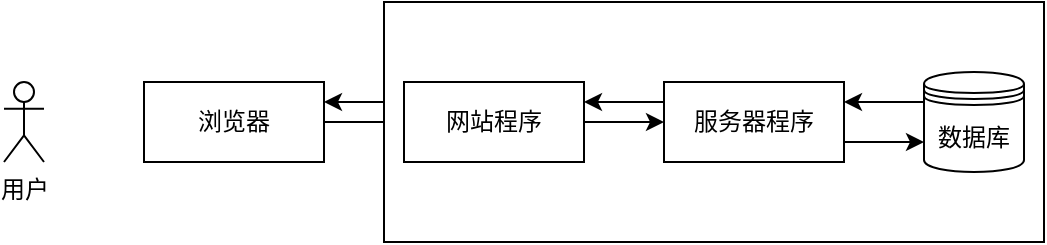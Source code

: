 <mxfile version="21.3.2" type="github">
  <diagram name="第 1 页" id="Q9NjMOZwwmmxEnrD8pWd">
    <mxGraphModel dx="1050" dy="549" grid="1" gridSize="10" guides="1" tooltips="1" connect="1" arrows="1" fold="1" page="1" pageScale="1" pageWidth="827" pageHeight="1169" math="0" shadow="0">
      <root>
        <mxCell id="0" />
        <mxCell id="1" parent="0" />
        <mxCell id="Ym3qPp86ZBDOajq0btB7-15" value="" style="edgeStyle=orthogonalEdgeStyle;rounded=0;orthogonalLoop=1;jettySize=auto;html=1;" edge="1" parent="1" source="Ym3qPp86ZBDOajq0btB7-14" target="Ym3qPp86ZBDOajq0btB7-1">
          <mxGeometry relative="1" as="geometry">
            <Array as="points">
              <mxPoint x="260" y="220" />
              <mxPoint x="260" y="220" />
            </Array>
          </mxGeometry>
        </mxCell>
        <mxCell id="Ym3qPp86ZBDOajq0btB7-20" value="" style="edgeStyle=orthogonalEdgeStyle;rounded=0;orthogonalLoop=1;jettySize=auto;html=1;" edge="1" parent="1" source="Ym3qPp86ZBDOajq0btB7-1" target="Ym3qPp86ZBDOajq0btB7-2">
          <mxGeometry relative="1" as="geometry" />
        </mxCell>
        <mxCell id="Ym3qPp86ZBDOajq0btB7-1" value="浏览器" style="rounded=0;whiteSpace=wrap;html=1;" vertex="1" parent="1">
          <mxGeometry x="160" y="210" width="90" height="40" as="geometry" />
        </mxCell>
        <mxCell id="Ym3qPp86ZBDOajq0btB7-4" value="用户" style="shape=umlActor;verticalLabelPosition=bottom;verticalAlign=top;html=1;outlineConnect=0;" vertex="1" parent="1">
          <mxGeometry x="90" y="210" width="20" height="40" as="geometry" />
        </mxCell>
        <mxCell id="Ym3qPp86ZBDOajq0btB7-19" value="" style="group" vertex="1" connectable="0" parent="1">
          <mxGeometry x="280" y="170" width="330" height="120" as="geometry" />
        </mxCell>
        <mxCell id="Ym3qPp86ZBDOajq0btB7-14" value="" style="rounded=0;whiteSpace=wrap;html=1;" vertex="1" parent="Ym3qPp86ZBDOajq0btB7-19">
          <mxGeometry width="330" height="120" as="geometry" />
        </mxCell>
        <mxCell id="Ym3qPp86ZBDOajq0btB7-2" value="网站程序" style="rounded=0;whiteSpace=wrap;html=1;" vertex="1" parent="Ym3qPp86ZBDOajq0btB7-19">
          <mxGeometry x="10" y="40" width="90" height="40" as="geometry" />
        </mxCell>
        <mxCell id="Ym3qPp86ZBDOajq0btB7-11" value="" style="edgeStyle=orthogonalEdgeStyle;rounded=0;orthogonalLoop=1;jettySize=auto;html=1;" edge="1" parent="Ym3qPp86ZBDOajq0btB7-19" source="Ym3qPp86ZBDOajq0btB7-3" target="Ym3qPp86ZBDOajq0btB7-2">
          <mxGeometry relative="1" as="geometry">
            <Array as="points">
              <mxPoint x="120" y="50" />
              <mxPoint x="120" y="50" />
            </Array>
          </mxGeometry>
        </mxCell>
        <mxCell id="Ym3qPp86ZBDOajq0btB7-3" value="服务器程序" style="rounded=0;whiteSpace=wrap;html=1;" vertex="1" parent="Ym3qPp86ZBDOajq0btB7-19">
          <mxGeometry x="140" y="40" width="90" height="40" as="geometry" />
        </mxCell>
        <mxCell id="Ym3qPp86ZBDOajq0btB7-10" value="" style="edgeStyle=orthogonalEdgeStyle;rounded=0;orthogonalLoop=1;jettySize=auto;html=1;" edge="1" parent="Ym3qPp86ZBDOajq0btB7-19" source="Ym3qPp86ZBDOajq0btB7-2" target="Ym3qPp86ZBDOajq0btB7-3">
          <mxGeometry relative="1" as="geometry">
            <Array as="points">
              <mxPoint x="100" y="70" />
            </Array>
          </mxGeometry>
        </mxCell>
        <mxCell id="Ym3qPp86ZBDOajq0btB7-12" value="" style="edgeStyle=orthogonalEdgeStyle;rounded=0;orthogonalLoop=1;jettySize=auto;html=1;" edge="1" parent="Ym3qPp86ZBDOajq0btB7-19" source="Ym3qPp86ZBDOajq0btB7-9" target="Ym3qPp86ZBDOajq0btB7-3">
          <mxGeometry relative="1" as="geometry">
            <Array as="points">
              <mxPoint x="250" y="50" />
              <mxPoint x="250" y="50" />
            </Array>
          </mxGeometry>
        </mxCell>
        <mxCell id="Ym3qPp86ZBDOajq0btB7-9" value="数据库" style="shape=datastore;whiteSpace=wrap;html=1;aspect=fixed;" vertex="1" parent="Ym3qPp86ZBDOajq0btB7-19">
          <mxGeometry x="270" y="35" width="50" height="50" as="geometry" />
        </mxCell>
        <mxCell id="Ym3qPp86ZBDOajq0btB7-13" value="" style="edgeStyle=orthogonalEdgeStyle;rounded=0;orthogonalLoop=1;jettySize=auto;html=1;" edge="1" parent="Ym3qPp86ZBDOajq0btB7-19" source="Ym3qPp86ZBDOajq0btB7-3" target="Ym3qPp86ZBDOajq0btB7-9">
          <mxGeometry relative="1" as="geometry">
            <Array as="points">
              <mxPoint x="260" y="70" />
              <mxPoint x="260" y="70" />
            </Array>
          </mxGeometry>
        </mxCell>
      </root>
    </mxGraphModel>
  </diagram>
</mxfile>
